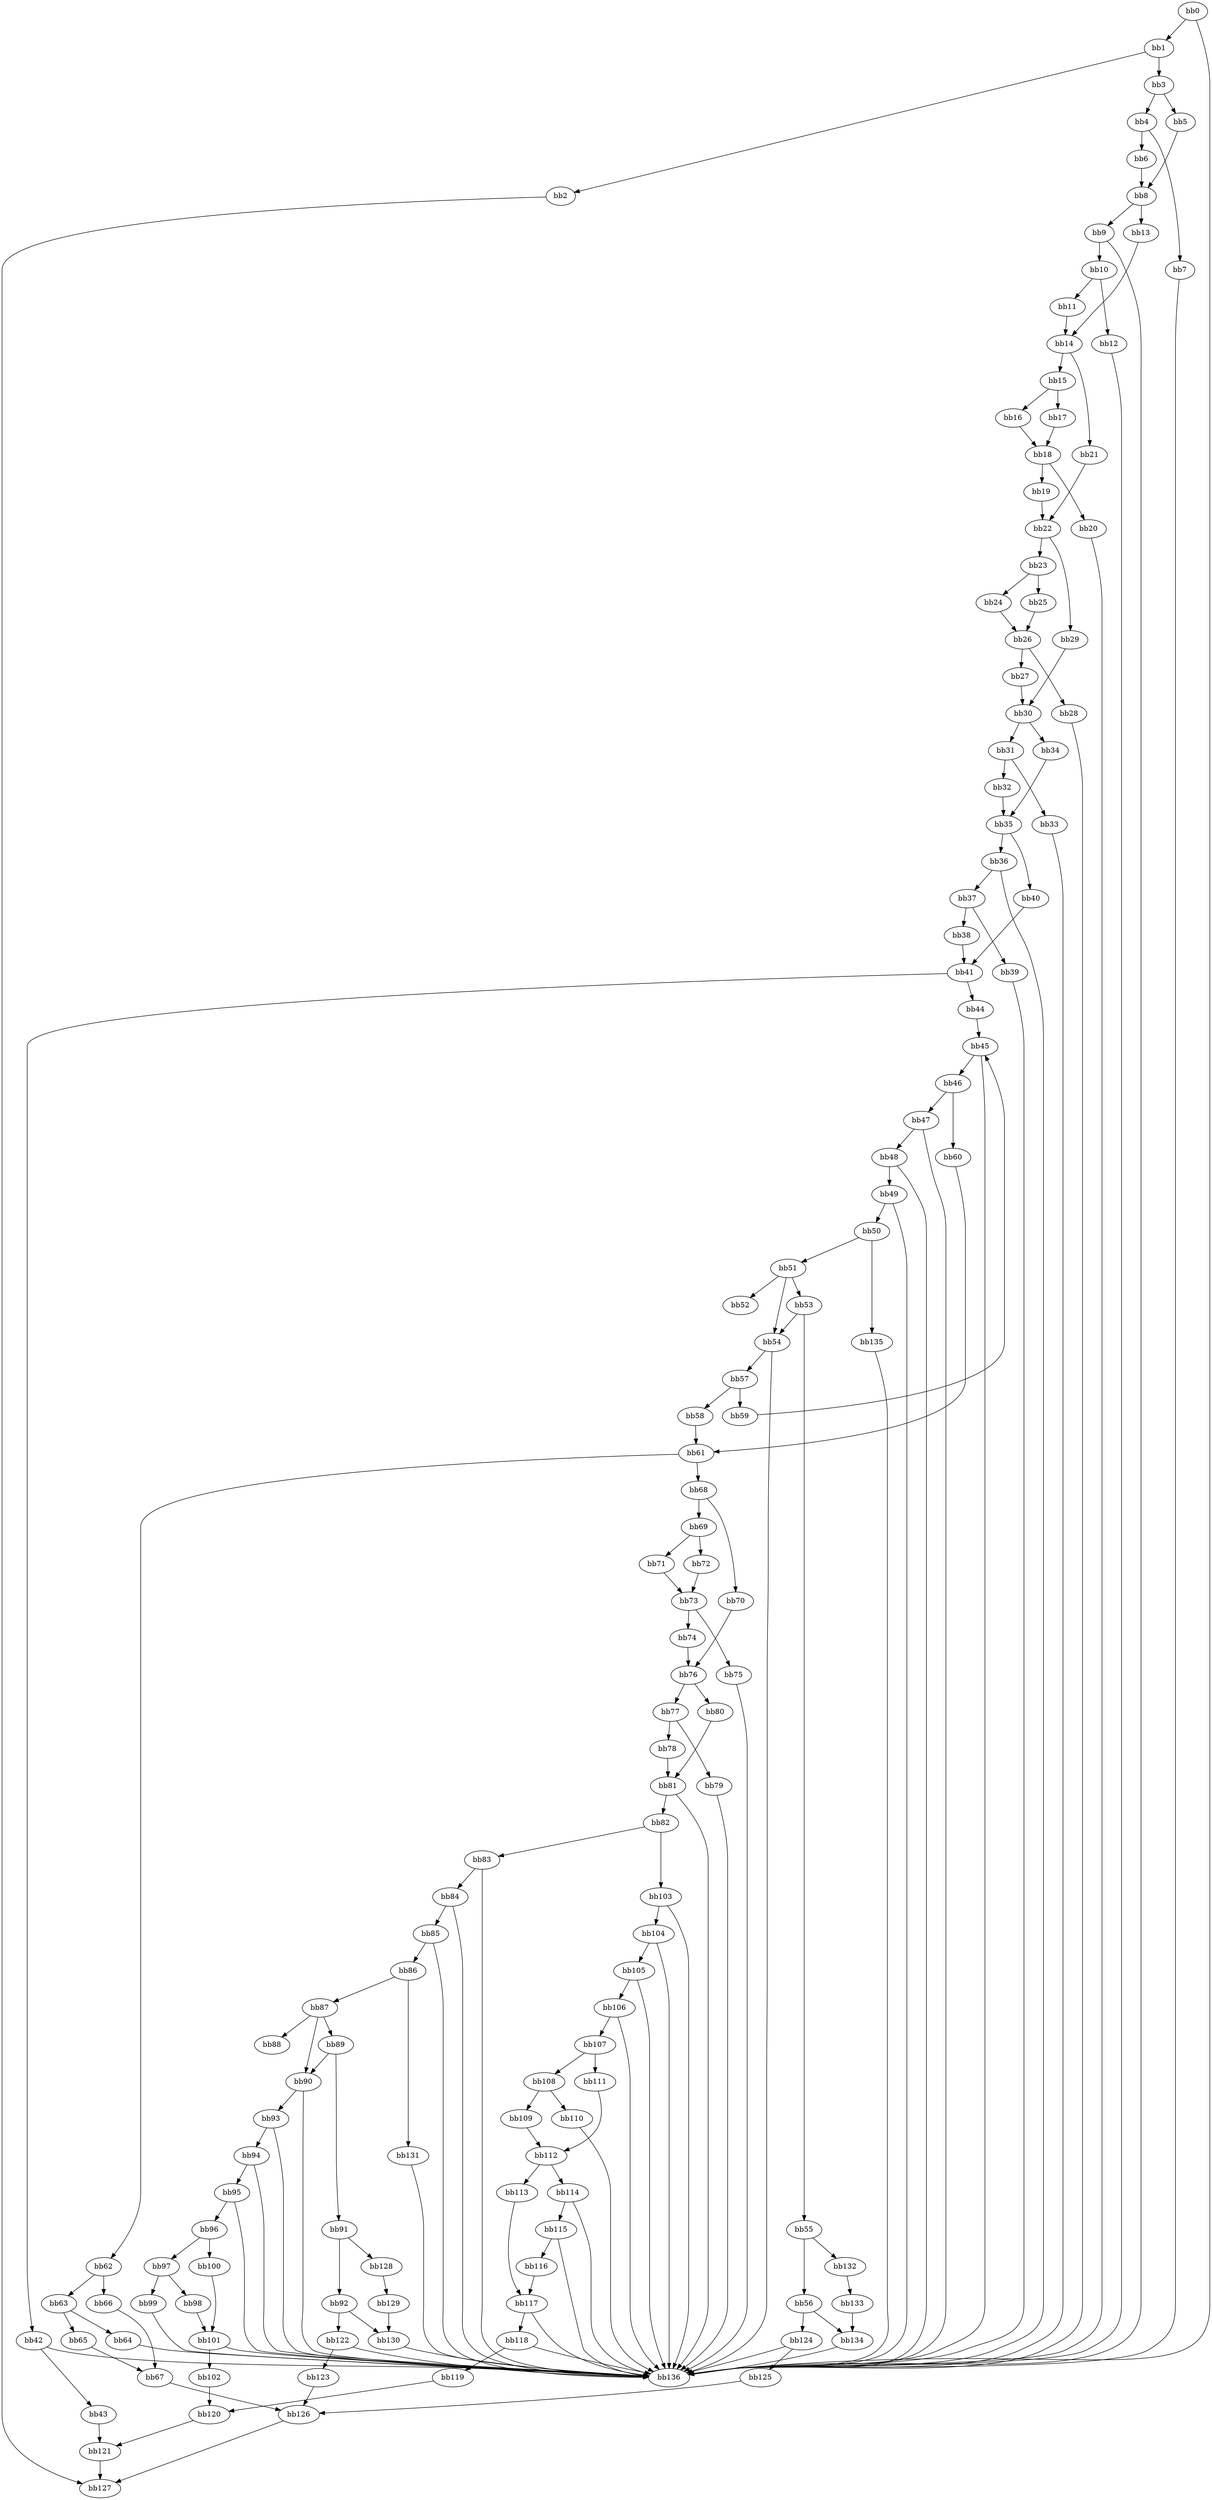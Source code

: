 digraph {
    0 [ label = "bb0\l" ]
    1 [ label = "bb1\l" ]
    2 [ label = "bb2\l" ]
    3 [ label = "bb3\l" ]
    4 [ label = "bb4\l" ]
    5 [ label = "bb5\l" ]
    6 [ label = "bb6\l" ]
    7 [ label = "bb7\l" ]
    8 [ label = "bb8\l" ]
    9 [ label = "bb9\l" ]
    10 [ label = "bb10\l" ]
    11 [ label = "bb11\l" ]
    12 [ label = "bb12\l" ]
    13 [ label = "bb13\l" ]
    14 [ label = "bb14\l" ]
    15 [ label = "bb15\l" ]
    16 [ label = "bb16\l" ]
    17 [ label = "bb17\l" ]
    18 [ label = "bb18\l" ]
    19 [ label = "bb19\l" ]
    20 [ label = "bb20\l" ]
    21 [ label = "bb21\l" ]
    22 [ label = "bb22\l" ]
    23 [ label = "bb23\l" ]
    24 [ label = "bb24\l" ]
    25 [ label = "bb25\l" ]
    26 [ label = "bb26\l" ]
    27 [ label = "bb27\l" ]
    28 [ label = "bb28\l" ]
    29 [ label = "bb29\l" ]
    30 [ label = "bb30\l" ]
    31 [ label = "bb31\l" ]
    32 [ label = "bb32\l" ]
    33 [ label = "bb33\l" ]
    34 [ label = "bb34\l" ]
    35 [ label = "bb35\l" ]
    36 [ label = "bb36\l" ]
    37 [ label = "bb37\l" ]
    38 [ label = "bb38\l" ]
    39 [ label = "bb39\l" ]
    40 [ label = "bb40\l" ]
    41 [ label = "bb41\l" ]
    42 [ label = "bb42\l" ]
    43 [ label = "bb43\l" ]
    44 [ label = "bb44\l" ]
    45 [ label = "bb45\l" ]
    46 [ label = "bb46\l" ]
    47 [ label = "bb47\l" ]
    48 [ label = "bb48\l" ]
    49 [ label = "bb49\l" ]
    50 [ label = "bb50\l" ]
    51 [ label = "bb51\l" ]
    52 [ label = "bb52\l" ]
    53 [ label = "bb53\l" ]
    54 [ label = "bb54\l" ]
    55 [ label = "bb55\l" ]
    56 [ label = "bb56\l" ]
    57 [ label = "bb57\l" ]
    58 [ label = "bb58\l" ]
    59 [ label = "bb59\l" ]
    60 [ label = "bb60\l" ]
    61 [ label = "bb61\l" ]
    62 [ label = "bb62\l" ]
    63 [ label = "bb63\l" ]
    64 [ label = "bb64\l" ]
    65 [ label = "bb65\l" ]
    66 [ label = "bb66\l" ]
    67 [ label = "bb67\l" ]
    68 [ label = "bb68\l" ]
    69 [ label = "bb69\l" ]
    70 [ label = "bb70\l" ]
    71 [ label = "bb71\l" ]
    72 [ label = "bb72\l" ]
    73 [ label = "bb73\l" ]
    74 [ label = "bb74\l" ]
    75 [ label = "bb75\l" ]
    76 [ label = "bb76\l" ]
    77 [ label = "bb77\l" ]
    78 [ label = "bb78\l" ]
    79 [ label = "bb79\l" ]
    80 [ label = "bb80\l" ]
    81 [ label = "bb81\l" ]
    82 [ label = "bb82\l" ]
    83 [ label = "bb83\l" ]
    84 [ label = "bb84\l" ]
    85 [ label = "bb85\l" ]
    86 [ label = "bb86\l" ]
    87 [ label = "bb87\l" ]
    88 [ label = "bb88\l" ]
    89 [ label = "bb89\l" ]
    90 [ label = "bb90\l" ]
    91 [ label = "bb91\l" ]
    92 [ label = "bb92\l" ]
    93 [ label = "bb93\l" ]
    94 [ label = "bb94\l" ]
    95 [ label = "bb95\l" ]
    96 [ label = "bb96\l" ]
    97 [ label = "bb97\l" ]
    98 [ label = "bb98\l" ]
    99 [ label = "bb99\l" ]
    100 [ label = "bb100\l" ]
    101 [ label = "bb101\l" ]
    102 [ label = "bb102\l" ]
    103 [ label = "bb103\l" ]
    104 [ label = "bb104\l" ]
    105 [ label = "bb105\l" ]
    106 [ label = "bb106\l" ]
    107 [ label = "bb107\l" ]
    108 [ label = "bb108\l" ]
    109 [ label = "bb109\l" ]
    110 [ label = "bb110\l" ]
    111 [ label = "bb111\l" ]
    112 [ label = "bb112\l" ]
    113 [ label = "bb113\l" ]
    114 [ label = "bb114\l" ]
    115 [ label = "bb115\l" ]
    116 [ label = "bb116\l" ]
    117 [ label = "bb117\l" ]
    118 [ label = "bb118\l" ]
    119 [ label = "bb119\l" ]
    120 [ label = "bb120\l" ]
    121 [ label = "bb121\l" ]
    122 [ label = "bb122\l" ]
    123 [ label = "bb123\l" ]
    124 [ label = "bb124\l" ]
    125 [ label = "bb125\l" ]
    126 [ label = "bb126\l" ]
    127 [ label = "bb127\l" ]
    128 [ label = "bb128\l" ]
    129 [ label = "bb129\l" ]
    130 [ label = "bb130\l" ]
    131 [ label = "bb131\l" ]
    132 [ label = "bb132\l" ]
    133 [ label = "bb133\l" ]
    134 [ label = "bb134\l" ]
    135 [ label = "bb135\l" ]
    136 [ label = "bb136\l" ]
    0 -> 1 [ ]
    0 -> 136 [ ]
    1 -> 2 [ ]
    1 -> 3 [ ]
    2 -> 127 [ ]
    3 -> 4 [ ]
    3 -> 5 [ ]
    4 -> 6 [ ]
    4 -> 7 [ ]
    5 -> 8 [ ]
    6 -> 8 [ ]
    7 -> 136 [ ]
    8 -> 9 [ ]
    8 -> 13 [ ]
    9 -> 10 [ ]
    9 -> 136 [ ]
    10 -> 11 [ ]
    10 -> 12 [ ]
    11 -> 14 [ ]
    12 -> 136 [ ]
    13 -> 14 [ ]
    14 -> 15 [ ]
    14 -> 21 [ ]
    15 -> 16 [ ]
    15 -> 17 [ ]
    16 -> 18 [ ]
    17 -> 18 [ ]
    18 -> 19 [ ]
    18 -> 20 [ ]
    19 -> 22 [ ]
    20 -> 136 [ ]
    21 -> 22 [ ]
    22 -> 23 [ ]
    22 -> 29 [ ]
    23 -> 24 [ ]
    23 -> 25 [ ]
    24 -> 26 [ ]
    25 -> 26 [ ]
    26 -> 27 [ ]
    26 -> 28 [ ]
    27 -> 30 [ ]
    28 -> 136 [ ]
    29 -> 30 [ ]
    30 -> 31 [ ]
    30 -> 34 [ ]
    31 -> 32 [ ]
    31 -> 33 [ ]
    32 -> 35 [ ]
    33 -> 136 [ ]
    34 -> 35 [ ]
    35 -> 36 [ ]
    35 -> 40 [ ]
    36 -> 37 [ ]
    36 -> 136 [ ]
    37 -> 38 [ ]
    37 -> 39 [ ]
    38 -> 41 [ ]
    39 -> 136 [ ]
    40 -> 41 [ ]
    41 -> 42 [ ]
    41 -> 44 [ ]
    42 -> 43 [ ]
    42 -> 136 [ ]
    43 -> 121 [ ]
    44 -> 45 [ ]
    45 -> 46 [ ]
    45 -> 136 [ ]
    46 -> 47 [ ]
    46 -> 60 [ ]
    47 -> 48 [ ]
    47 -> 136 [ ]
    48 -> 49 [ ]
    48 -> 136 [ ]
    49 -> 50 [ ]
    49 -> 136 [ ]
    50 -> 51 [ ]
    50 -> 135 [ ]
    51 -> 52 [ ]
    51 -> 53 [ ]
    51 -> 54 [ ]
    53 -> 54 [ ]
    53 -> 55 [ ]
    54 -> 57 [ ]
    54 -> 136 [ ]
    55 -> 56 [ ]
    55 -> 132 [ ]
    56 -> 124 [ ]
    56 -> 134 [ ]
    57 -> 58 [ ]
    57 -> 59 [ ]
    58 -> 61 [ ]
    59 -> 45 [ ]
    60 -> 61 [ ]
    61 -> 62 [ ]
    61 -> 68 [ ]
    62 -> 63 [ ]
    62 -> 66 [ ]
    63 -> 64 [ ]
    63 -> 65 [ ]
    64 -> 136 [ ]
    65 -> 67 [ ]
    66 -> 67 [ ]
    67 -> 126 [ ]
    68 -> 69 [ ]
    68 -> 70 [ ]
    69 -> 71 [ ]
    69 -> 72 [ ]
    70 -> 76 [ ]
    71 -> 73 [ ]
    72 -> 73 [ ]
    73 -> 74 [ ]
    73 -> 75 [ ]
    74 -> 76 [ ]
    75 -> 136 [ ]
    76 -> 77 [ ]
    76 -> 80 [ ]
    77 -> 78 [ ]
    77 -> 79 [ ]
    78 -> 81 [ ]
    79 -> 136 [ ]
    80 -> 81 [ ]
    81 -> 82 [ ]
    81 -> 136 [ ]
    82 -> 83 [ ]
    82 -> 103 [ ]
    83 -> 84 [ ]
    83 -> 136 [ ]
    84 -> 85 [ ]
    84 -> 136 [ ]
    85 -> 86 [ ]
    85 -> 136 [ ]
    86 -> 87 [ ]
    86 -> 131 [ ]
    87 -> 88 [ ]
    87 -> 89 [ ]
    87 -> 90 [ ]
    89 -> 90 [ ]
    89 -> 91 [ ]
    90 -> 93 [ ]
    90 -> 136 [ ]
    91 -> 92 [ ]
    91 -> 128 [ ]
    92 -> 122 [ ]
    92 -> 130 [ ]
    93 -> 94 [ ]
    93 -> 136 [ ]
    94 -> 95 [ ]
    94 -> 136 [ ]
    95 -> 96 [ ]
    95 -> 136 [ ]
    96 -> 97 [ ]
    96 -> 100 [ ]
    97 -> 98 [ ]
    97 -> 99 [ ]
    98 -> 101 [ ]
    99 -> 136 [ ]
    100 -> 101 [ ]
    101 -> 102 [ ]
    101 -> 136 [ ]
    102 -> 120 [ ]
    103 -> 104 [ ]
    103 -> 136 [ ]
    104 -> 105 [ ]
    104 -> 136 [ ]
    105 -> 106 [ ]
    105 -> 136 [ ]
    106 -> 107 [ ]
    106 -> 136 [ ]
    107 -> 108 [ ]
    107 -> 111 [ ]
    108 -> 109 [ ]
    108 -> 110 [ ]
    109 -> 112 [ ]
    110 -> 136 [ ]
    111 -> 112 [ ]
    112 -> 113 [ ]
    112 -> 114 [ ]
    113 -> 117 [ ]
    114 -> 115 [ ]
    114 -> 136 [ ]
    115 -> 116 [ ]
    115 -> 136 [ ]
    116 -> 117 [ ]
    117 -> 118 [ ]
    117 -> 136 [ ]
    118 -> 119 [ ]
    118 -> 136 [ ]
    119 -> 120 [ ]
    120 -> 121 [ ]
    121 -> 127 [ ]
    122 -> 123 [ ]
    122 -> 136 [ ]
    123 -> 126 [ ]
    124 -> 125 [ ]
    124 -> 136 [ ]
    125 -> 126 [ ]
    126 -> 127 [ ]
    128 -> 129 [ ]
    129 -> 130 [ ]
    130 -> 136 [ ]
    131 -> 136 [ ]
    132 -> 133 [ ]
    133 -> 134 [ ]
    134 -> 136 [ ]
    135 -> 136 [ ]
}

